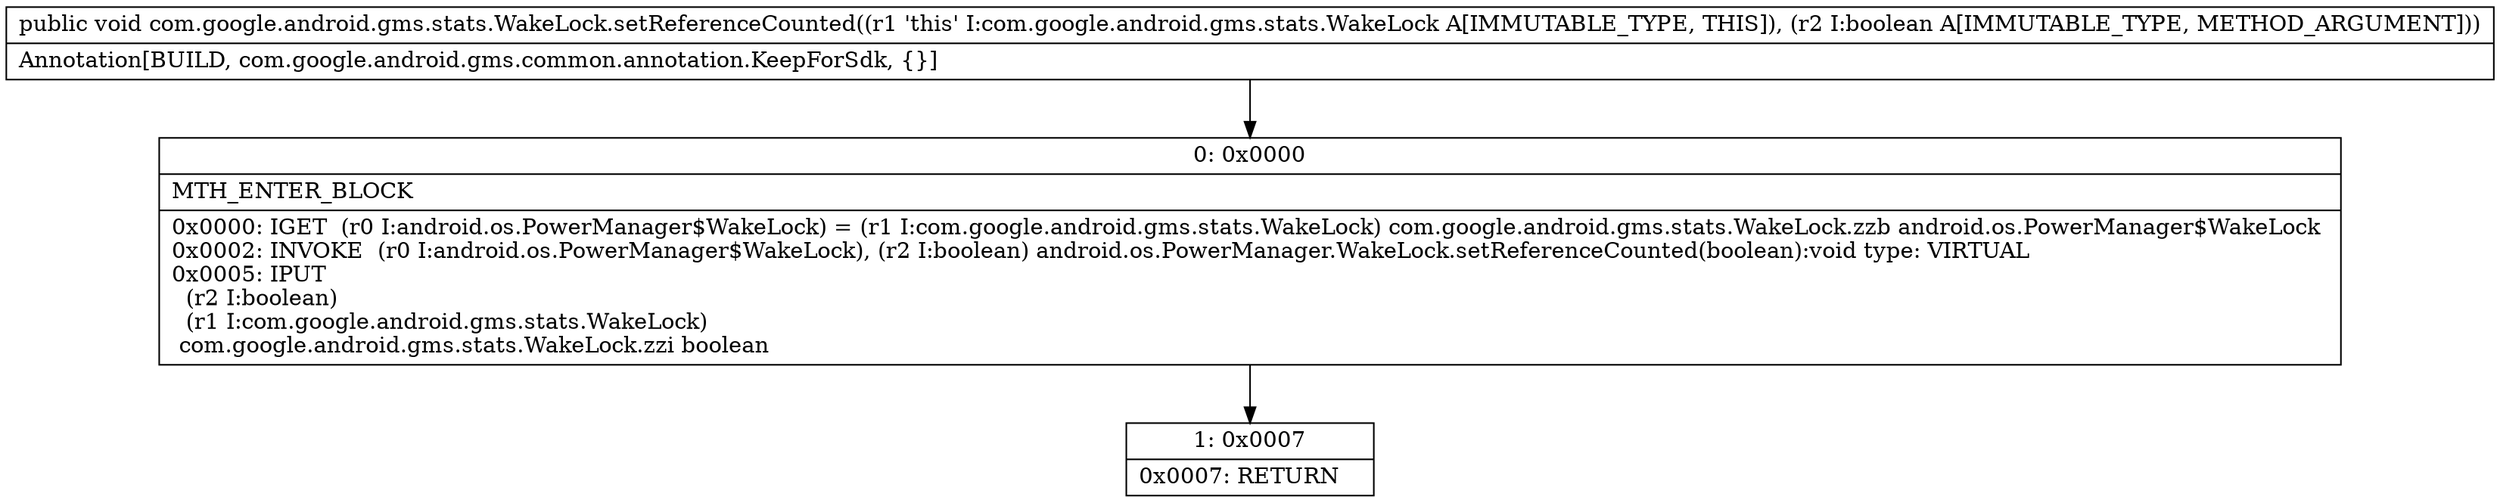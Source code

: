digraph "CFG forcom.google.android.gms.stats.WakeLock.setReferenceCounted(Z)V" {
Node_0 [shape=record,label="{0\:\ 0x0000|MTH_ENTER_BLOCK\l|0x0000: IGET  (r0 I:android.os.PowerManager$WakeLock) = (r1 I:com.google.android.gms.stats.WakeLock) com.google.android.gms.stats.WakeLock.zzb android.os.PowerManager$WakeLock \l0x0002: INVOKE  (r0 I:android.os.PowerManager$WakeLock), (r2 I:boolean) android.os.PowerManager.WakeLock.setReferenceCounted(boolean):void type: VIRTUAL \l0x0005: IPUT  \l  (r2 I:boolean)\l  (r1 I:com.google.android.gms.stats.WakeLock)\l com.google.android.gms.stats.WakeLock.zzi boolean \l}"];
Node_1 [shape=record,label="{1\:\ 0x0007|0x0007: RETURN   \l}"];
MethodNode[shape=record,label="{public void com.google.android.gms.stats.WakeLock.setReferenceCounted((r1 'this' I:com.google.android.gms.stats.WakeLock A[IMMUTABLE_TYPE, THIS]), (r2 I:boolean A[IMMUTABLE_TYPE, METHOD_ARGUMENT]))  | Annotation[BUILD, com.google.android.gms.common.annotation.KeepForSdk, \{\}]\l}"];
MethodNode -> Node_0;
Node_0 -> Node_1;
}

